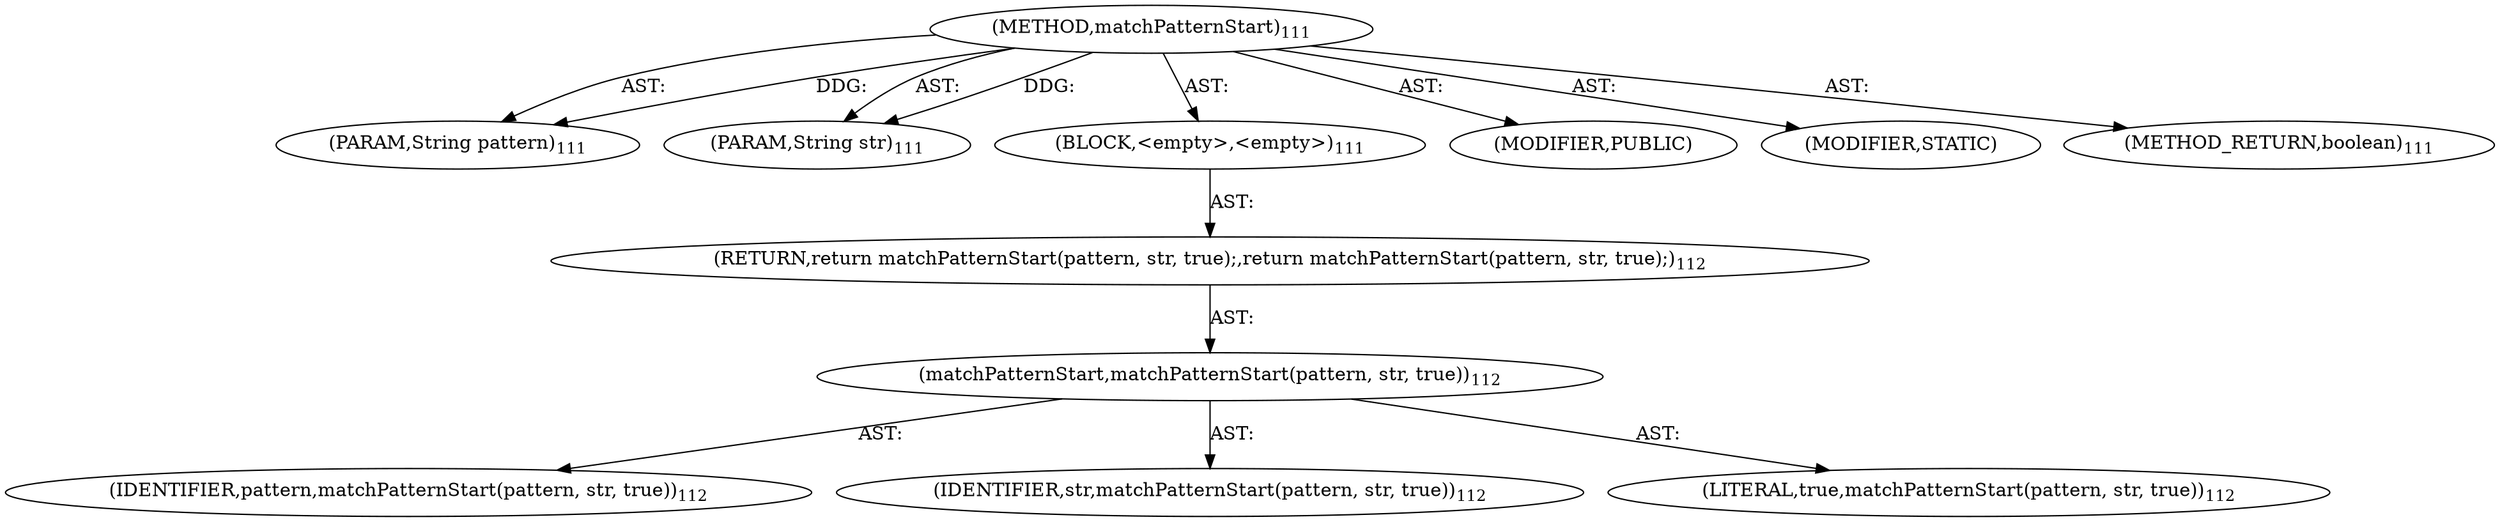 digraph "matchPatternStart" {  
"111669149698" [label = <(METHOD,matchPatternStart)<SUB>111</SUB>> ]
"115964116993" [label = <(PARAM,String pattern)<SUB>111</SUB>> ]
"115964116994" [label = <(PARAM,String str)<SUB>111</SUB>> ]
"25769803778" [label = <(BLOCK,&lt;empty&gt;,&lt;empty&gt;)<SUB>111</SUB>> ]
"146028888065" [label = <(RETURN,return matchPatternStart(pattern, str, true);,return matchPatternStart(pattern, str, true);)<SUB>112</SUB>> ]
"30064771073" [label = <(matchPatternStart,matchPatternStart(pattern, str, true))<SUB>112</SUB>> ]
"68719476736" [label = <(IDENTIFIER,pattern,matchPatternStart(pattern, str, true))<SUB>112</SUB>> ]
"68719476737" [label = <(IDENTIFIER,str,matchPatternStart(pattern, str, true))<SUB>112</SUB>> ]
"90194313216" [label = <(LITERAL,true,matchPatternStart(pattern, str, true))<SUB>112</SUB>> ]
"133143986182" [label = <(MODIFIER,PUBLIC)> ]
"133143986183" [label = <(MODIFIER,STATIC)> ]
"128849018882" [label = <(METHOD_RETURN,boolean)<SUB>111</SUB>> ]
  "111669149698" -> "115964116993"  [ label = "AST: "] 
  "111669149698" -> "115964116994"  [ label = "AST: "] 
  "111669149698" -> "25769803778"  [ label = "AST: "] 
  "111669149698" -> "133143986182"  [ label = "AST: "] 
  "111669149698" -> "133143986183"  [ label = "AST: "] 
  "111669149698" -> "128849018882"  [ label = "AST: "] 
  "25769803778" -> "146028888065"  [ label = "AST: "] 
  "146028888065" -> "30064771073"  [ label = "AST: "] 
  "30064771073" -> "68719476736"  [ label = "AST: "] 
  "30064771073" -> "68719476737"  [ label = "AST: "] 
  "30064771073" -> "90194313216"  [ label = "AST: "] 
  "111669149698" -> "115964116993"  [ label = "DDG: "] 
  "111669149698" -> "115964116994"  [ label = "DDG: "] 
}
